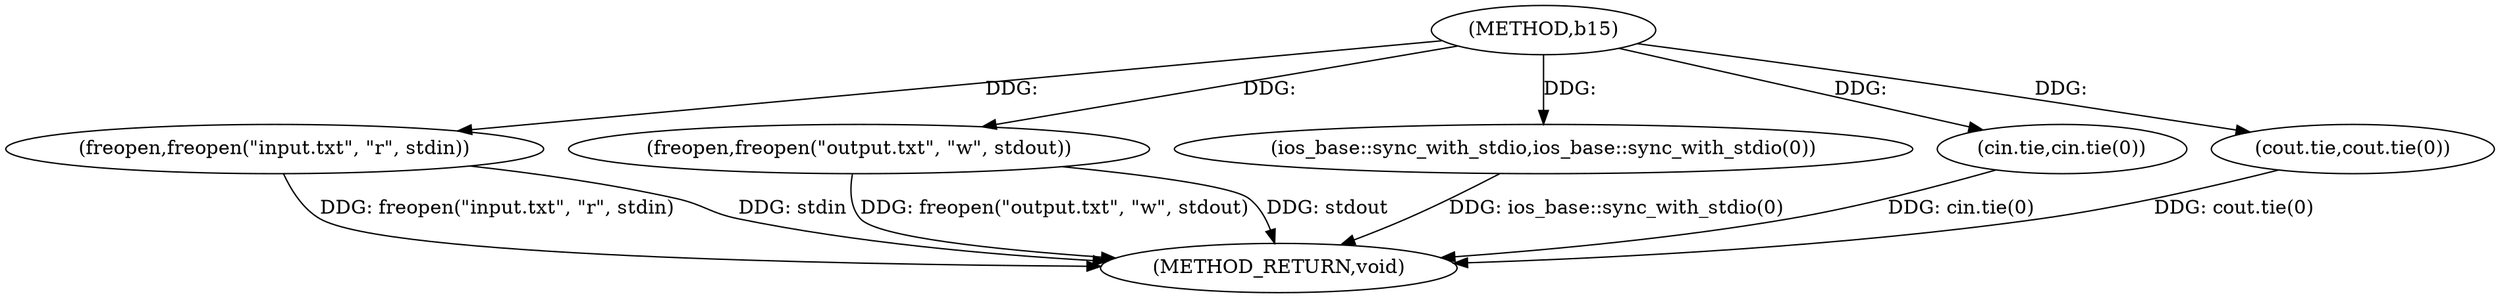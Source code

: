 digraph "b15" {  
"1000101" [label = "(METHOD,b15)" ]
"1000119" [label = "(METHOD_RETURN,void)" ]
"1000111" [label = "(freopen,freopen(\"input.txt\", \"r\", stdin))" ]
"1000115" [label = "(freopen,freopen(\"output.txt\", \"w\", stdout))" ]
"1000104" [label = "(ios_base::sync_with_stdio,ios_base::sync_with_stdio(0))" ]
"1000107" [label = "(cin.tie,cin.tie(0))" ]
"1000109" [label = "(cout.tie,cout.tie(0))" ]
  "1000104" -> "1000119"  [ label = "DDG: ios_base::sync_with_stdio(0)"] 
  "1000107" -> "1000119"  [ label = "DDG: cin.tie(0)"] 
  "1000109" -> "1000119"  [ label = "DDG: cout.tie(0)"] 
  "1000111" -> "1000119"  [ label = "DDG: freopen(\"input.txt\", \"r\", stdin)"] 
  "1000115" -> "1000119"  [ label = "DDG: freopen(\"output.txt\", \"w\", stdout)"] 
  "1000111" -> "1000119"  [ label = "DDG: stdin"] 
  "1000115" -> "1000119"  [ label = "DDG: stdout"] 
  "1000101" -> "1000111"  [ label = "DDG: "] 
  "1000101" -> "1000115"  [ label = "DDG: "] 
  "1000101" -> "1000104"  [ label = "DDG: "] 
  "1000101" -> "1000107"  [ label = "DDG: "] 
  "1000101" -> "1000109"  [ label = "DDG: "] 
}
